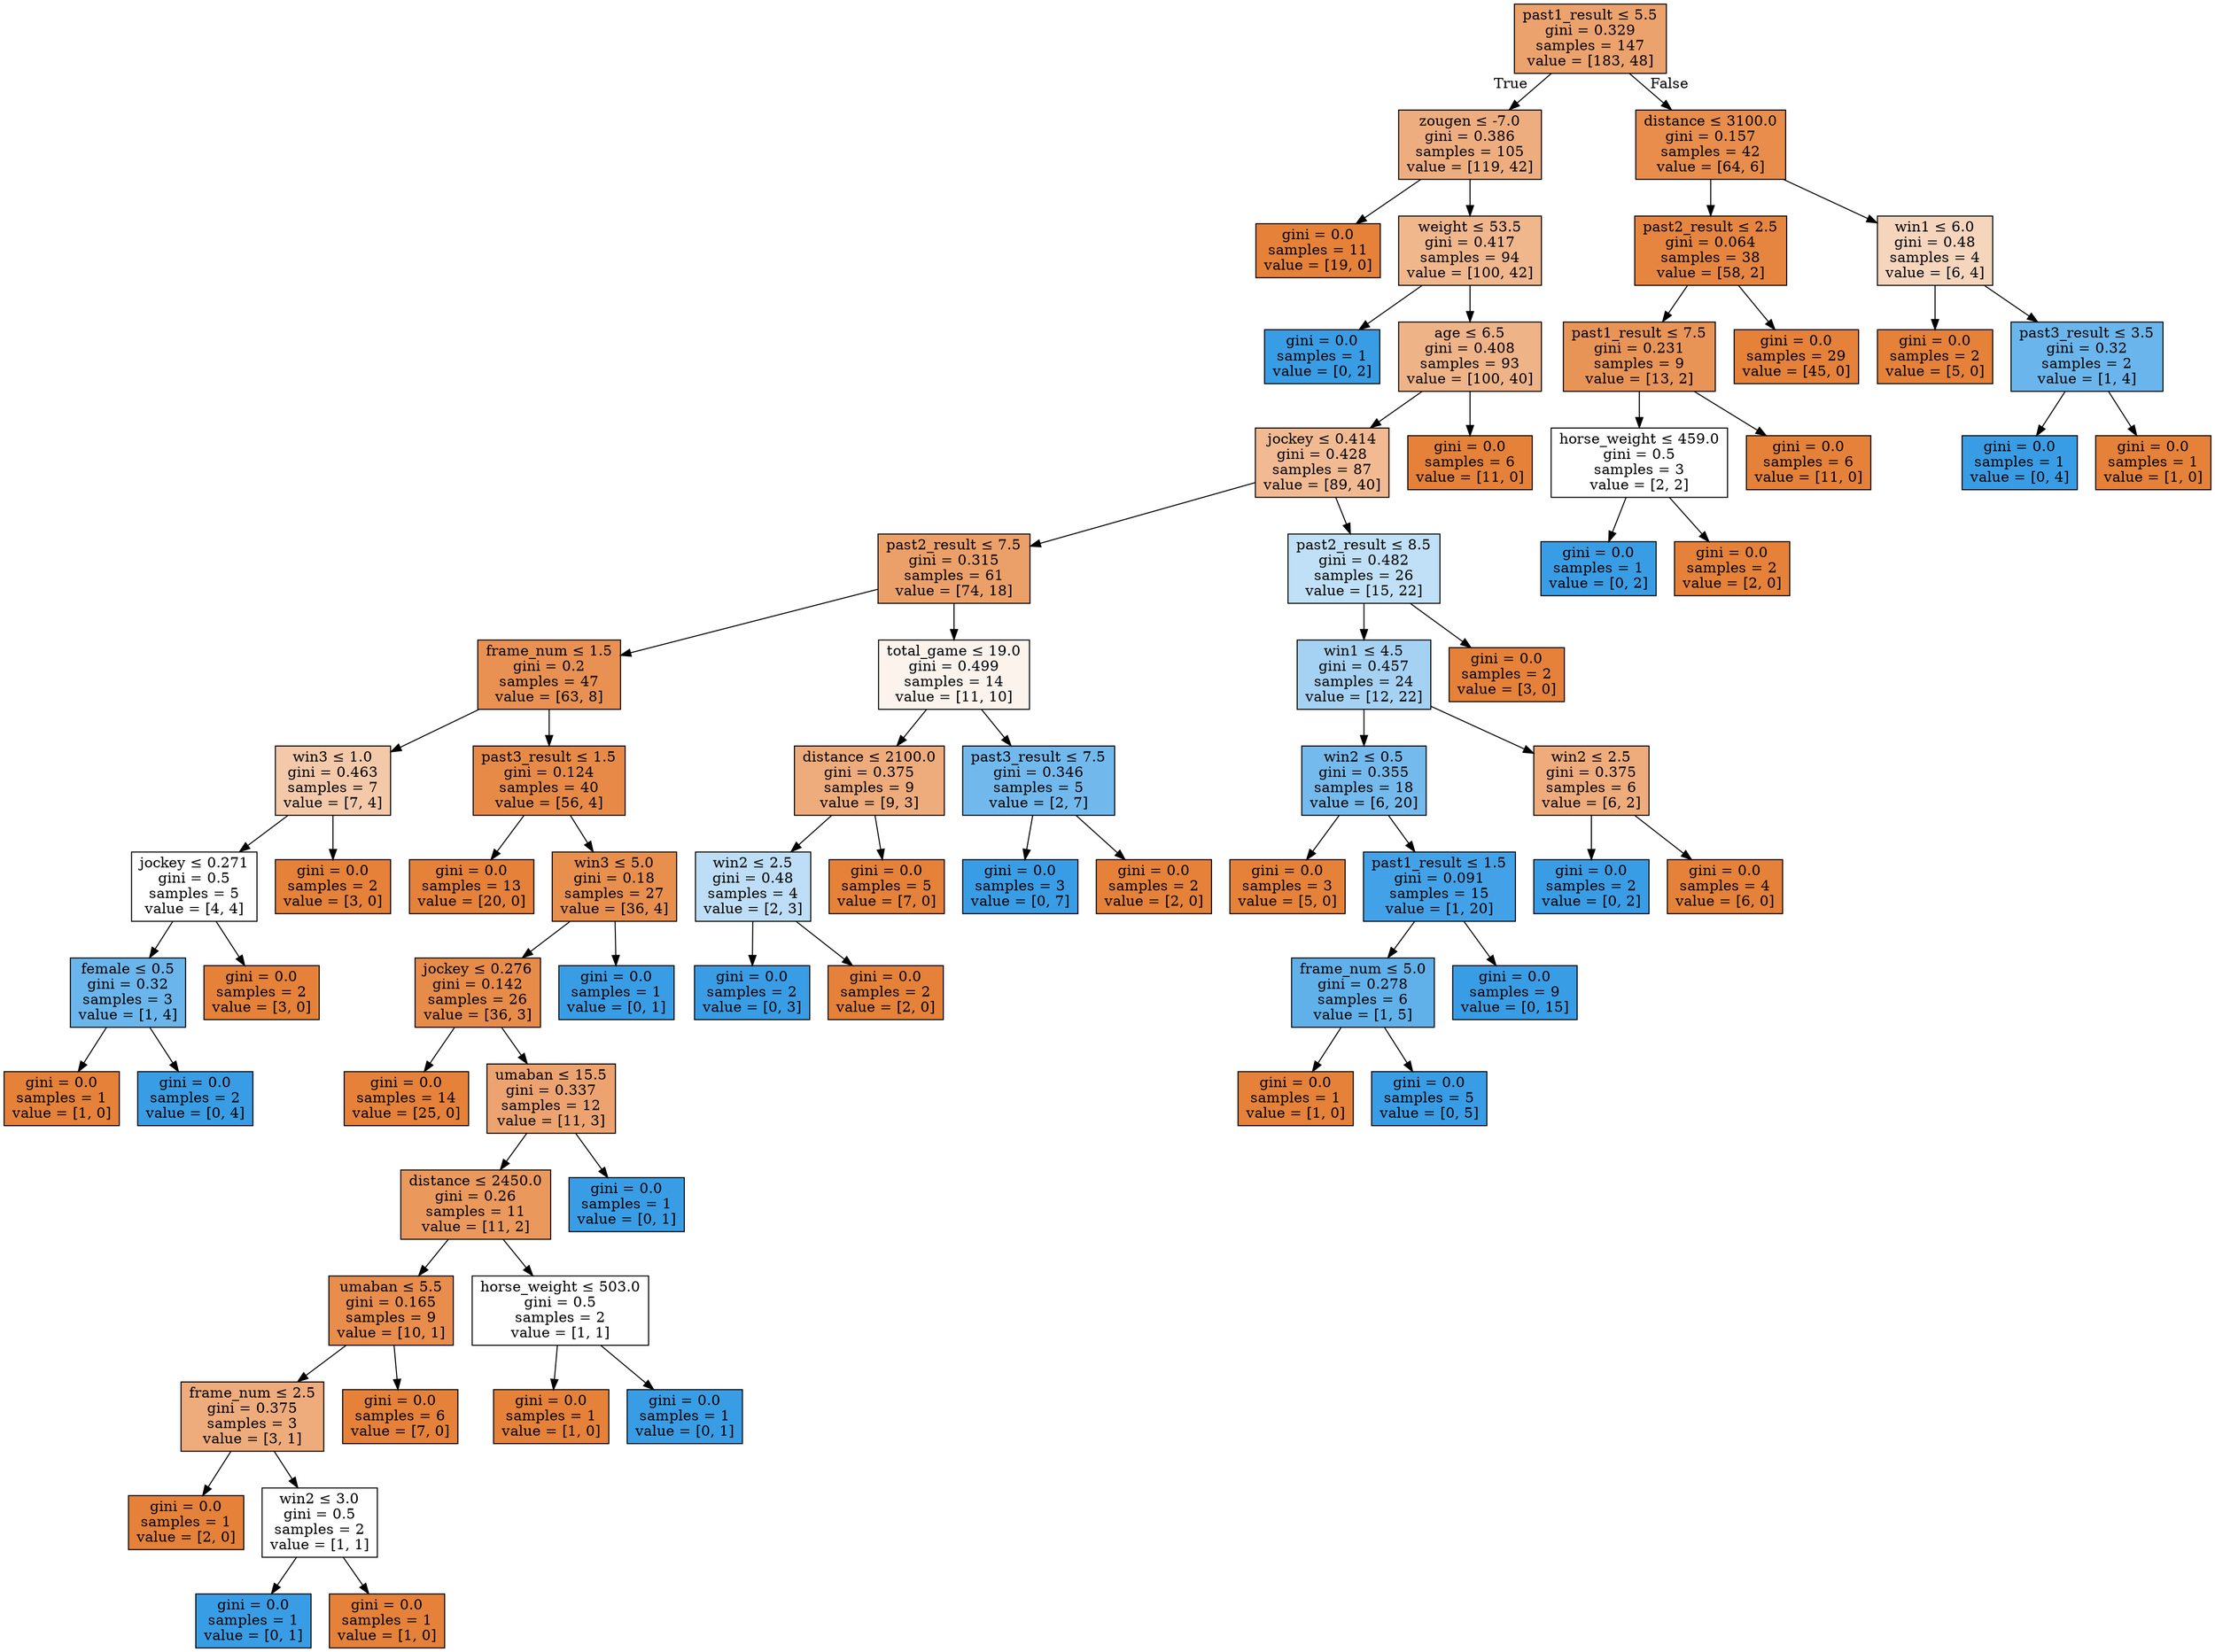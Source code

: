 digraph Tree {
node [shape=box, style="filled", color="black"] ;
0 [label=<past1_result &le; 5.5<br/>gini = 0.329<br/>samples = 147<br/>value = [183, 48]>, fillcolor="#e58139bc"] ;
1 [label=<zougen &le; -7.0<br/>gini = 0.386<br/>samples = 105<br/>value = [119, 42]>, fillcolor="#e58139a5"] ;
0 -> 1 [labeldistance=2.5, labelangle=45, headlabel="True"] ;
2 [label=<gini = 0.0<br/>samples = 11<br/>value = [19, 0]>, fillcolor="#e58139ff"] ;
1 -> 2 ;
3 [label=<weight &le; 53.5<br/>gini = 0.417<br/>samples = 94<br/>value = [100, 42]>, fillcolor="#e5813994"] ;
1 -> 3 ;
4 [label=<gini = 0.0<br/>samples = 1<br/>value = [0, 2]>, fillcolor="#399de5ff"] ;
3 -> 4 ;
5 [label=<age &le; 6.5<br/>gini = 0.408<br/>samples = 93<br/>value = [100, 40]>, fillcolor="#e5813999"] ;
3 -> 5 ;
6 [label=<jockey &le; 0.414<br/>gini = 0.428<br/>samples = 87<br/>value = [89, 40]>, fillcolor="#e581398c"] ;
5 -> 6 ;
7 [label=<past2_result &le; 7.5<br/>gini = 0.315<br/>samples = 61<br/>value = [74, 18]>, fillcolor="#e58139c1"] ;
6 -> 7 ;
8 [label=<frame_num &le; 1.5<br/>gini = 0.2<br/>samples = 47<br/>value = [63, 8]>, fillcolor="#e58139df"] ;
7 -> 8 ;
9 [label=<win3 &le; 1.0<br/>gini = 0.463<br/>samples = 7<br/>value = [7, 4]>, fillcolor="#e581396d"] ;
8 -> 9 ;
10 [label=<jockey &le; 0.271<br/>gini = 0.5<br/>samples = 5<br/>value = [4, 4]>, fillcolor="#e5813900"] ;
9 -> 10 ;
11 [label=<female &le; 0.5<br/>gini = 0.32<br/>samples = 3<br/>value = [1, 4]>, fillcolor="#399de5bf"] ;
10 -> 11 ;
12 [label=<gini = 0.0<br/>samples = 1<br/>value = [1, 0]>, fillcolor="#e58139ff"] ;
11 -> 12 ;
13 [label=<gini = 0.0<br/>samples = 2<br/>value = [0, 4]>, fillcolor="#399de5ff"] ;
11 -> 13 ;
14 [label=<gini = 0.0<br/>samples = 2<br/>value = [3, 0]>, fillcolor="#e58139ff"] ;
10 -> 14 ;
15 [label=<gini = 0.0<br/>samples = 2<br/>value = [3, 0]>, fillcolor="#e58139ff"] ;
9 -> 15 ;
16 [label=<past3_result &le; 1.5<br/>gini = 0.124<br/>samples = 40<br/>value = [56, 4]>, fillcolor="#e58139ed"] ;
8 -> 16 ;
17 [label=<gini = 0.0<br/>samples = 13<br/>value = [20, 0]>, fillcolor="#e58139ff"] ;
16 -> 17 ;
18 [label=<win3 &le; 5.0<br/>gini = 0.18<br/>samples = 27<br/>value = [36, 4]>, fillcolor="#e58139e3"] ;
16 -> 18 ;
19 [label=<jockey &le; 0.276<br/>gini = 0.142<br/>samples = 26<br/>value = [36, 3]>, fillcolor="#e58139ea"] ;
18 -> 19 ;
20 [label=<gini = 0.0<br/>samples = 14<br/>value = [25, 0]>, fillcolor="#e58139ff"] ;
19 -> 20 ;
21 [label=<umaban &le; 15.5<br/>gini = 0.337<br/>samples = 12<br/>value = [11, 3]>, fillcolor="#e58139b9"] ;
19 -> 21 ;
22 [label=<distance &le; 2450.0<br/>gini = 0.26<br/>samples = 11<br/>value = [11, 2]>, fillcolor="#e58139d1"] ;
21 -> 22 ;
23 [label=<umaban &le; 5.5<br/>gini = 0.165<br/>samples = 9<br/>value = [10, 1]>, fillcolor="#e58139e6"] ;
22 -> 23 ;
24 [label=<frame_num &le; 2.5<br/>gini = 0.375<br/>samples = 3<br/>value = [3, 1]>, fillcolor="#e58139aa"] ;
23 -> 24 ;
25 [label=<gini = 0.0<br/>samples = 1<br/>value = [2, 0]>, fillcolor="#e58139ff"] ;
24 -> 25 ;
26 [label=<win2 &le; 3.0<br/>gini = 0.5<br/>samples = 2<br/>value = [1, 1]>, fillcolor="#e5813900"] ;
24 -> 26 ;
27 [label=<gini = 0.0<br/>samples = 1<br/>value = [0, 1]>, fillcolor="#399de5ff"] ;
26 -> 27 ;
28 [label=<gini = 0.0<br/>samples = 1<br/>value = [1, 0]>, fillcolor="#e58139ff"] ;
26 -> 28 ;
29 [label=<gini = 0.0<br/>samples = 6<br/>value = [7, 0]>, fillcolor="#e58139ff"] ;
23 -> 29 ;
30 [label=<horse_weight &le; 503.0<br/>gini = 0.5<br/>samples = 2<br/>value = [1, 1]>, fillcolor="#e5813900"] ;
22 -> 30 ;
31 [label=<gini = 0.0<br/>samples = 1<br/>value = [1, 0]>, fillcolor="#e58139ff"] ;
30 -> 31 ;
32 [label=<gini = 0.0<br/>samples = 1<br/>value = [0, 1]>, fillcolor="#399de5ff"] ;
30 -> 32 ;
33 [label=<gini = 0.0<br/>samples = 1<br/>value = [0, 1]>, fillcolor="#399de5ff"] ;
21 -> 33 ;
34 [label=<gini = 0.0<br/>samples = 1<br/>value = [0, 1]>, fillcolor="#399de5ff"] ;
18 -> 34 ;
35 [label=<total_game &le; 19.0<br/>gini = 0.499<br/>samples = 14<br/>value = [11, 10]>, fillcolor="#e5813917"] ;
7 -> 35 ;
36 [label=<distance &le; 2100.0<br/>gini = 0.375<br/>samples = 9<br/>value = [9, 3]>, fillcolor="#e58139aa"] ;
35 -> 36 ;
37 [label=<win2 &le; 2.5<br/>gini = 0.48<br/>samples = 4<br/>value = [2, 3]>, fillcolor="#399de555"] ;
36 -> 37 ;
38 [label=<gini = 0.0<br/>samples = 2<br/>value = [0, 3]>, fillcolor="#399de5ff"] ;
37 -> 38 ;
39 [label=<gini = 0.0<br/>samples = 2<br/>value = [2, 0]>, fillcolor="#e58139ff"] ;
37 -> 39 ;
40 [label=<gini = 0.0<br/>samples = 5<br/>value = [7, 0]>, fillcolor="#e58139ff"] ;
36 -> 40 ;
41 [label=<past3_result &le; 7.5<br/>gini = 0.346<br/>samples = 5<br/>value = [2, 7]>, fillcolor="#399de5b6"] ;
35 -> 41 ;
42 [label=<gini = 0.0<br/>samples = 3<br/>value = [0, 7]>, fillcolor="#399de5ff"] ;
41 -> 42 ;
43 [label=<gini = 0.0<br/>samples = 2<br/>value = [2, 0]>, fillcolor="#e58139ff"] ;
41 -> 43 ;
44 [label=<past2_result &le; 8.5<br/>gini = 0.482<br/>samples = 26<br/>value = [15, 22]>, fillcolor="#399de551"] ;
6 -> 44 ;
45 [label=<win1 &le; 4.5<br/>gini = 0.457<br/>samples = 24<br/>value = [12, 22]>, fillcolor="#399de574"] ;
44 -> 45 ;
46 [label=<win2 &le; 0.5<br/>gini = 0.355<br/>samples = 18<br/>value = [6, 20]>, fillcolor="#399de5b3"] ;
45 -> 46 ;
47 [label=<gini = 0.0<br/>samples = 3<br/>value = [5, 0]>, fillcolor="#e58139ff"] ;
46 -> 47 ;
48 [label=<past1_result &le; 1.5<br/>gini = 0.091<br/>samples = 15<br/>value = [1, 20]>, fillcolor="#399de5f2"] ;
46 -> 48 ;
49 [label=<frame_num &le; 5.0<br/>gini = 0.278<br/>samples = 6<br/>value = [1, 5]>, fillcolor="#399de5cc"] ;
48 -> 49 ;
50 [label=<gini = 0.0<br/>samples = 1<br/>value = [1, 0]>, fillcolor="#e58139ff"] ;
49 -> 50 ;
51 [label=<gini = 0.0<br/>samples = 5<br/>value = [0, 5]>, fillcolor="#399de5ff"] ;
49 -> 51 ;
52 [label=<gini = 0.0<br/>samples = 9<br/>value = [0, 15]>, fillcolor="#399de5ff"] ;
48 -> 52 ;
53 [label=<win2 &le; 2.5<br/>gini = 0.375<br/>samples = 6<br/>value = [6, 2]>, fillcolor="#e58139aa"] ;
45 -> 53 ;
54 [label=<gini = 0.0<br/>samples = 2<br/>value = [0, 2]>, fillcolor="#399de5ff"] ;
53 -> 54 ;
55 [label=<gini = 0.0<br/>samples = 4<br/>value = [6, 0]>, fillcolor="#e58139ff"] ;
53 -> 55 ;
56 [label=<gini = 0.0<br/>samples = 2<br/>value = [3, 0]>, fillcolor="#e58139ff"] ;
44 -> 56 ;
57 [label=<gini = 0.0<br/>samples = 6<br/>value = [11, 0]>, fillcolor="#e58139ff"] ;
5 -> 57 ;
58 [label=<distance &le; 3100.0<br/>gini = 0.157<br/>samples = 42<br/>value = [64, 6]>, fillcolor="#e58139e7"] ;
0 -> 58 [labeldistance=2.5, labelangle=-45, headlabel="False"] ;
59 [label=<past2_result &le; 2.5<br/>gini = 0.064<br/>samples = 38<br/>value = [58, 2]>, fillcolor="#e58139f6"] ;
58 -> 59 ;
60 [label=<past1_result &le; 7.5<br/>gini = 0.231<br/>samples = 9<br/>value = [13, 2]>, fillcolor="#e58139d8"] ;
59 -> 60 ;
61 [label=<horse_weight &le; 459.0<br/>gini = 0.5<br/>samples = 3<br/>value = [2, 2]>, fillcolor="#e5813900"] ;
60 -> 61 ;
62 [label=<gini = 0.0<br/>samples = 1<br/>value = [0, 2]>, fillcolor="#399de5ff"] ;
61 -> 62 ;
63 [label=<gini = 0.0<br/>samples = 2<br/>value = [2, 0]>, fillcolor="#e58139ff"] ;
61 -> 63 ;
64 [label=<gini = 0.0<br/>samples = 6<br/>value = [11, 0]>, fillcolor="#e58139ff"] ;
60 -> 64 ;
65 [label=<gini = 0.0<br/>samples = 29<br/>value = [45, 0]>, fillcolor="#e58139ff"] ;
59 -> 65 ;
66 [label=<win1 &le; 6.0<br/>gini = 0.48<br/>samples = 4<br/>value = [6, 4]>, fillcolor="#e5813955"] ;
58 -> 66 ;
67 [label=<gini = 0.0<br/>samples = 2<br/>value = [5, 0]>, fillcolor="#e58139ff"] ;
66 -> 67 ;
68 [label=<past3_result &le; 3.5<br/>gini = 0.32<br/>samples = 2<br/>value = [1, 4]>, fillcolor="#399de5bf"] ;
66 -> 68 ;
69 [label=<gini = 0.0<br/>samples = 1<br/>value = [0, 4]>, fillcolor="#399de5ff"] ;
68 -> 69 ;
70 [label=<gini = 0.0<br/>samples = 1<br/>value = [1, 0]>, fillcolor="#e58139ff"] ;
68 -> 70 ;
}